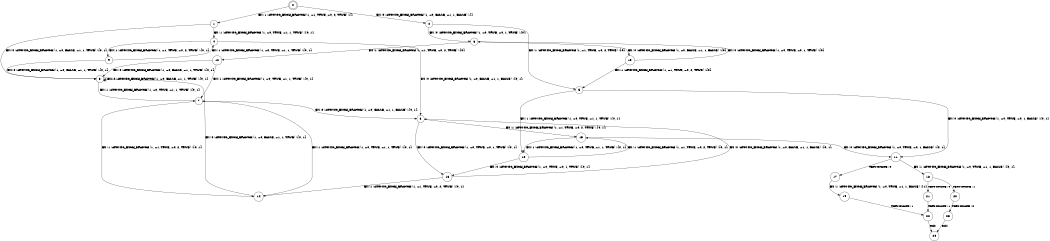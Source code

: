 digraph BCG {
size = "7, 10.5";
center = TRUE;
node [shape = circle];
0 [peripheries = 2];
0 -> 1 [label = "EX !1 !ATOMIC_EXCH_BRANCH (1, +1, TRUE, +0, 2, TRUE) !{}"];
0 -> 2 [label = "EX !0 !ATOMIC_EXCH_BRANCH (1, +0, FALSE, +1, 1, FALSE) !{}"];
1 -> 3 [label = "EX !0 !ATOMIC_EXCH_BRANCH (1, +0, FALSE, +1, 1, TRUE) !{0, 1}"];
1 -> 4 [label = "EX !1 !ATOMIC_EXCH_BRANCH (1, +0, TRUE, +1, 1, TRUE) !{0, 1}"];
2 -> 5 [label = "EX !1 !ATOMIC_EXCH_BRANCH (1, +1, TRUE, +0, 2, TRUE) !{0}"];
2 -> 6 [label = "EX !0 !ATOMIC_EXCH_BRANCH (1, +0, TRUE, +0, 1, TRUE) !{0}"];
3 -> 7 [label = "EX !1 !ATOMIC_EXCH_BRANCH (1, +0, TRUE, +1, 1, TRUE) !{0, 1}"];
3 -> 3 [label = "EX !0 !ATOMIC_EXCH_BRANCH (1, +0, FALSE, +1, 1, TRUE) !{0, 1}"];
4 -> 8 [label = "EX !0 !ATOMIC_EXCH_BRANCH (1, +0, FALSE, +1, 1, FALSE) !{0, 1}"];
4 -> 9 [label = "EX !1 !ATOMIC_EXCH_BRANCH (1, +1, TRUE, +0, 2, TRUE) !{0, 1}"];
5 -> 10 [label = "EX !1 !ATOMIC_EXCH_BRANCH (1, +0, TRUE, +1, 1, TRUE) !{0, 1}"];
5 -> 11 [label = "EX !0 !ATOMIC_EXCH_BRANCH (1, +0, TRUE, +0, 1, FALSE) !{0, 1}"];
6 -> 12 [label = "EX !1 !ATOMIC_EXCH_BRANCH (1, +1, TRUE, +0, 2, TRUE) !{0}"];
6 -> 13 [label = "EX !0 !ATOMIC_EXCH_BRANCH (1, +0, FALSE, +1, 1, FALSE) !{0}"];
7 -> 14 [label = "EX !1 !ATOMIC_EXCH_BRANCH (1, +1, TRUE, +0, 2, TRUE) !{0, 1}"];
7 -> 8 [label = "EX !0 !ATOMIC_EXCH_BRANCH (1, +0, FALSE, +1, 1, FALSE) !{0, 1}"];
8 -> 15 [label = "EX !1 !ATOMIC_EXCH_BRANCH (1, +1, TRUE, +0, 2, TRUE) !{0, 1}"];
8 -> 16 [label = "EX !0 !ATOMIC_EXCH_BRANCH (1, +0, TRUE, +0, 1, TRUE) !{0, 1}"];
9 -> 3 [label = "EX !0 !ATOMIC_EXCH_BRANCH (1, +0, FALSE, +1, 1, TRUE) !{0, 1}"];
9 -> 4 [label = "EX !1 !ATOMIC_EXCH_BRANCH (1, +0, TRUE, +1, 1, TRUE) !{0, 1}"];
10 -> 15 [label = "EX !1 !ATOMIC_EXCH_BRANCH (1, +1, TRUE, +0, 2, TRUE) !{0, 1}"];
10 -> 16 [label = "EX !0 !ATOMIC_EXCH_BRANCH (1, +0, TRUE, +0, 1, TRUE) !{0, 1}"];
11 -> 17 [label = "TERMINATE !0"];
11 -> 18 [label = "EX !1 !ATOMIC_EXCH_BRANCH (1, +0, TRUE, +1, 1, FALSE) !{0, 1}"];
12 -> 7 [label = "EX !1 !ATOMIC_EXCH_BRANCH (1, +0, TRUE, +1, 1, TRUE) !{0, 1}"];
12 -> 3 [label = "EX !0 !ATOMIC_EXCH_BRANCH (1, +0, FALSE, +1, 1, TRUE) !{0, 1}"];
13 -> 5 [label = "EX !1 !ATOMIC_EXCH_BRANCH (1, +1, TRUE, +0, 2, TRUE) !{0}"];
13 -> 6 [label = "EX !0 !ATOMIC_EXCH_BRANCH (1, +0, TRUE, +0, 1, TRUE) !{0}"];
14 -> 7 [label = "EX !1 !ATOMIC_EXCH_BRANCH (1, +0, TRUE, +1, 1, TRUE) !{0, 1}"];
14 -> 3 [label = "EX !0 !ATOMIC_EXCH_BRANCH (1, +0, FALSE, +1, 1, TRUE) !{0, 1}"];
15 -> 10 [label = "EX !1 !ATOMIC_EXCH_BRANCH (1, +0, TRUE, +1, 1, TRUE) !{0, 1}"];
15 -> 11 [label = "EX !0 !ATOMIC_EXCH_BRANCH (1, +0, TRUE, +0, 1, FALSE) !{0, 1}"];
16 -> 14 [label = "EX !1 !ATOMIC_EXCH_BRANCH (1, +1, TRUE, +0, 2, TRUE) !{0, 1}"];
16 -> 8 [label = "EX !0 !ATOMIC_EXCH_BRANCH (1, +0, FALSE, +1, 1, FALSE) !{0, 1}"];
17 -> 19 [label = "EX !1 !ATOMIC_EXCH_BRANCH (1, +0, TRUE, +1, 1, FALSE) !{1}"];
18 -> 20 [label = "TERMINATE !1"];
18 -> 21 [label = "TERMINATE !0"];
19 -> 22 [label = "TERMINATE !1"];
20 -> 23 [label = "TERMINATE !0"];
21 -> 22 [label = "TERMINATE !1"];
22 -> 24 [label = "exit"];
23 -> 24 [label = "exit"];
}
